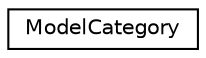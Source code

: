 digraph "Graphical Class Hierarchy"
{
 // INTERACTIVE_SVG=YES
 // LATEX_PDF_SIZE
  edge [fontname="Helvetica",fontsize="10",labelfontname="Helvetica",labelfontsize="10"];
  node [fontname="Helvetica",fontsize="10",shape=record];
  rankdir="LR";
  Node0 [label="ModelCategory",height=0.2,width=0.4,color="black", fillcolor="white", style="filled",URL="$class_model_category.html",tooltip=" "];
}
